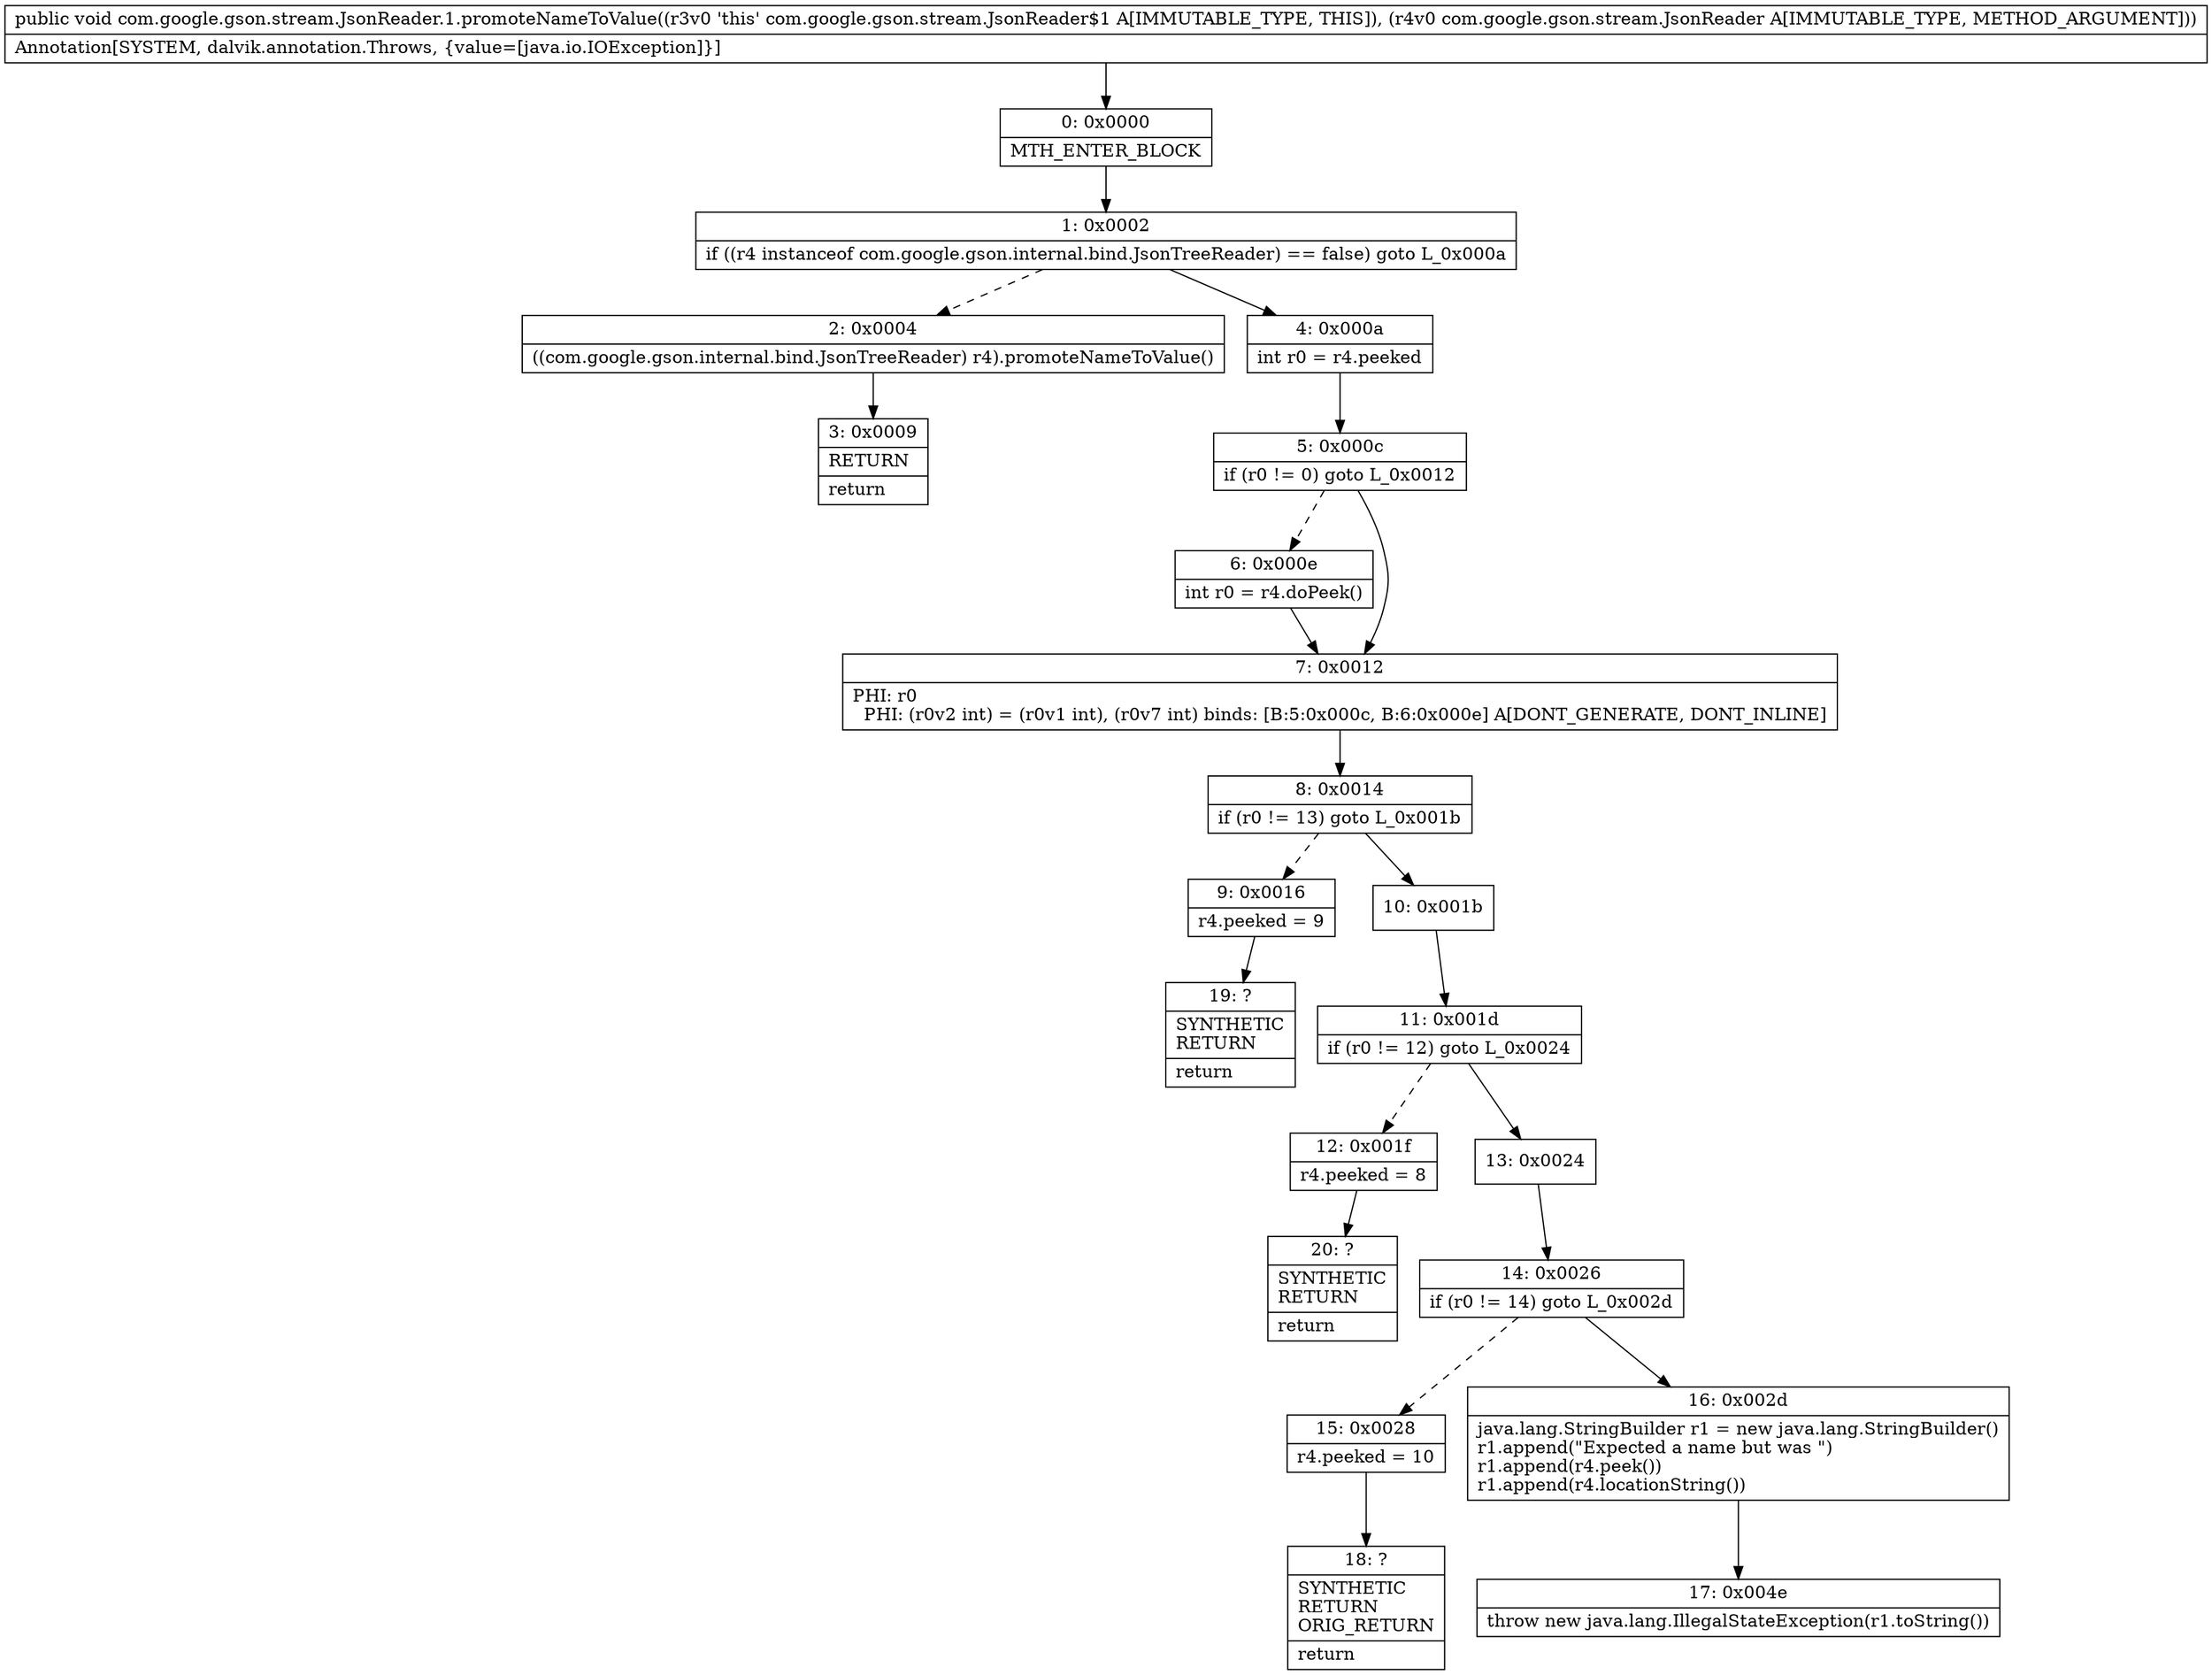 digraph "CFG forcom.google.gson.stream.JsonReader.1.promoteNameToValue(Lcom\/google\/gson\/stream\/JsonReader;)V" {
Node_0 [shape=record,label="{0\:\ 0x0000|MTH_ENTER_BLOCK\l}"];
Node_1 [shape=record,label="{1\:\ 0x0002|if ((r4 instanceof com.google.gson.internal.bind.JsonTreeReader) == false) goto L_0x000a\l}"];
Node_2 [shape=record,label="{2\:\ 0x0004|((com.google.gson.internal.bind.JsonTreeReader) r4).promoteNameToValue()\l}"];
Node_3 [shape=record,label="{3\:\ 0x0009|RETURN\l|return\l}"];
Node_4 [shape=record,label="{4\:\ 0x000a|int r0 = r4.peeked\l}"];
Node_5 [shape=record,label="{5\:\ 0x000c|if (r0 != 0) goto L_0x0012\l}"];
Node_6 [shape=record,label="{6\:\ 0x000e|int r0 = r4.doPeek()\l}"];
Node_7 [shape=record,label="{7\:\ 0x0012|PHI: r0 \l  PHI: (r0v2 int) = (r0v1 int), (r0v7 int) binds: [B:5:0x000c, B:6:0x000e] A[DONT_GENERATE, DONT_INLINE]\l}"];
Node_8 [shape=record,label="{8\:\ 0x0014|if (r0 != 13) goto L_0x001b\l}"];
Node_9 [shape=record,label="{9\:\ 0x0016|r4.peeked = 9\l}"];
Node_10 [shape=record,label="{10\:\ 0x001b}"];
Node_11 [shape=record,label="{11\:\ 0x001d|if (r0 != 12) goto L_0x0024\l}"];
Node_12 [shape=record,label="{12\:\ 0x001f|r4.peeked = 8\l}"];
Node_13 [shape=record,label="{13\:\ 0x0024}"];
Node_14 [shape=record,label="{14\:\ 0x0026|if (r0 != 14) goto L_0x002d\l}"];
Node_15 [shape=record,label="{15\:\ 0x0028|r4.peeked = 10\l}"];
Node_16 [shape=record,label="{16\:\ 0x002d|java.lang.StringBuilder r1 = new java.lang.StringBuilder()\lr1.append(\"Expected a name but was \")\lr1.append(r4.peek())\lr1.append(r4.locationString())\l}"];
Node_17 [shape=record,label="{17\:\ 0x004e|throw new java.lang.IllegalStateException(r1.toString())\l}"];
Node_18 [shape=record,label="{18\:\ ?|SYNTHETIC\lRETURN\lORIG_RETURN\l|return\l}"];
Node_19 [shape=record,label="{19\:\ ?|SYNTHETIC\lRETURN\l|return\l}"];
Node_20 [shape=record,label="{20\:\ ?|SYNTHETIC\lRETURN\l|return\l}"];
MethodNode[shape=record,label="{public void com.google.gson.stream.JsonReader.1.promoteNameToValue((r3v0 'this' com.google.gson.stream.JsonReader$1 A[IMMUTABLE_TYPE, THIS]), (r4v0 com.google.gson.stream.JsonReader A[IMMUTABLE_TYPE, METHOD_ARGUMENT]))  | Annotation[SYSTEM, dalvik.annotation.Throws, \{value=[java.io.IOException]\}]\l}"];
MethodNode -> Node_0;
Node_0 -> Node_1;
Node_1 -> Node_2[style=dashed];
Node_1 -> Node_4;
Node_2 -> Node_3;
Node_4 -> Node_5;
Node_5 -> Node_6[style=dashed];
Node_5 -> Node_7;
Node_6 -> Node_7;
Node_7 -> Node_8;
Node_8 -> Node_9[style=dashed];
Node_8 -> Node_10;
Node_9 -> Node_19;
Node_10 -> Node_11;
Node_11 -> Node_12[style=dashed];
Node_11 -> Node_13;
Node_12 -> Node_20;
Node_13 -> Node_14;
Node_14 -> Node_15[style=dashed];
Node_14 -> Node_16;
Node_15 -> Node_18;
Node_16 -> Node_17;
}


